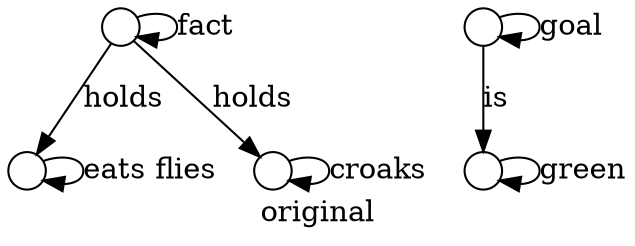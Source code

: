 digraph G {
label = "original"
g6n3 [label="" shape=circle width=0.25]
g6n2 [label="" shape=circle width=0.25]
g6n0 [label="" shape=circle width=0.25]
g6n1 [label="" shape=circle width=0.25]
g6n4 [label="" shape=circle width=0.25]
g6n3 -> g6n3 [label="eats flies"];
g6n2 -> g6n2 [label="green"];
g6n0 -> g6n0 [label="goal"];
g6n0 -> g6n2 [label="is"];
g6n1 -> g6n1 [label="fact"];
g6n1 -> g6n3 [label="holds"];
g6n1 -> g6n4 [label="holds"];
g6n4 -> g6n4 [label="croaks"];
}
